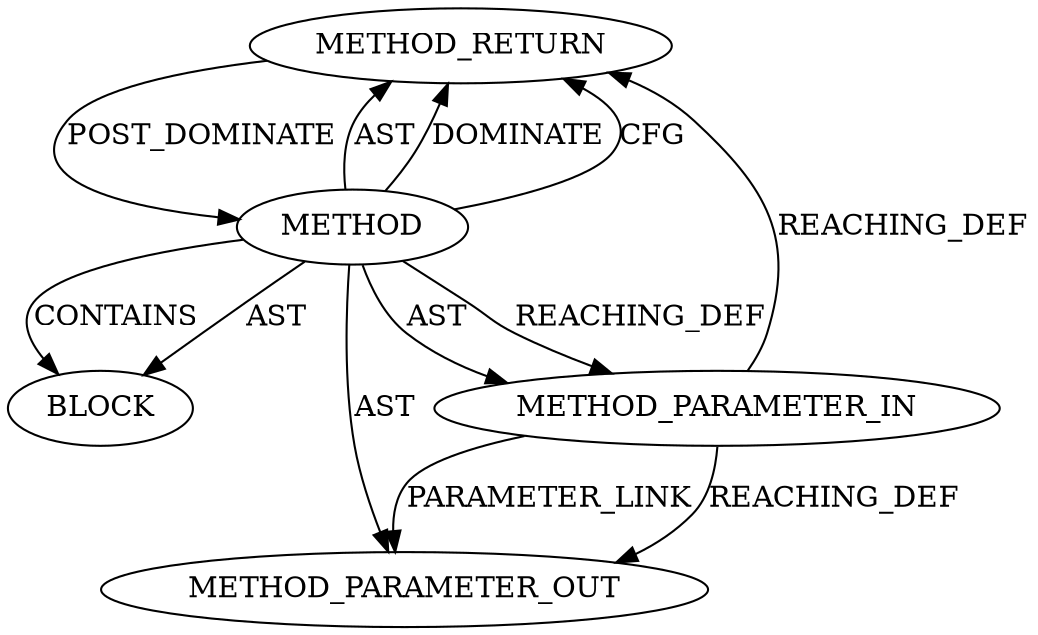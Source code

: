 digraph {
  26478 [label=METHOD_RETURN ORDER=2 CODE="RET" TYPE_FULL_NAME="ANY" EVALUATION_STRATEGY="BY_VALUE"]
  26477 [label=BLOCK ORDER=1 ARGUMENT_INDEX=1 CODE="<empty>" TYPE_FULL_NAME="ANY"]
  26475 [label=METHOD AST_PARENT_TYPE="NAMESPACE_BLOCK" AST_PARENT_FULL_NAME="<global>" ORDER=0 CODE="<empty>" FULL_NAME="bn_fix_top" IS_EXTERNAL=true FILENAME="<empty>" SIGNATURE="" NAME="bn_fix_top"]
  27588 [label=METHOD_PARAMETER_OUT ORDER=1 CODE="p1" IS_VARIADIC=false TYPE_FULL_NAME="ANY" EVALUATION_STRATEGY="BY_VALUE" INDEX=1 NAME="p1"]
  26476 [label=METHOD_PARAMETER_IN ORDER=1 CODE="p1" IS_VARIADIC=false TYPE_FULL_NAME="ANY" EVALUATION_STRATEGY="BY_VALUE" INDEX=1 NAME="p1"]
  26475 -> 26478 [label=AST ]
  26475 -> 26476 [label=AST ]
  26476 -> 26478 [label=REACHING_DEF VARIABLE="p1"]
  26475 -> 27588 [label=AST ]
  26476 -> 27588 [label=PARAMETER_LINK ]
  26475 -> 26477 [label=CONTAINS ]
  26478 -> 26475 [label=POST_DOMINATE ]
  26475 -> 26478 [label=DOMINATE ]
  26475 -> 26477 [label=AST ]
  26476 -> 27588 [label=REACHING_DEF VARIABLE="p1"]
  26475 -> 26478 [label=CFG ]
  26475 -> 26476 [label=REACHING_DEF VARIABLE=""]
}
